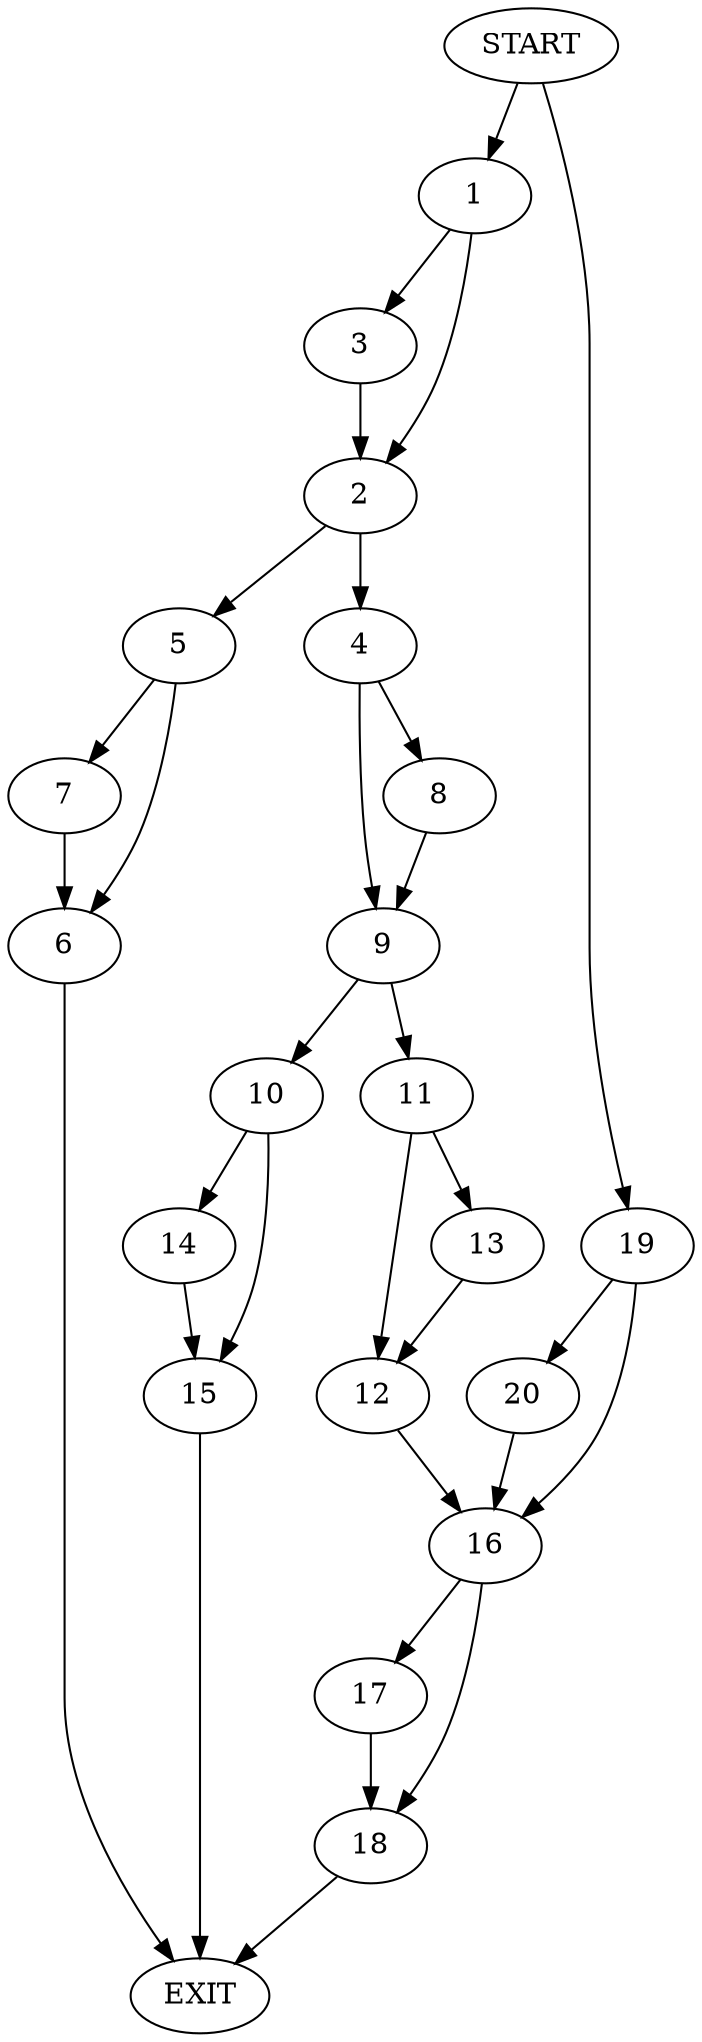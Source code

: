 digraph {
0 [label="START"]
21 [label="EXIT"]
0 -> 1
1 -> 2
1 -> 3
2 -> 4
2 -> 5
3 -> 2
5 -> 6
5 -> 7
4 -> 8
4 -> 9
7 -> 6
6 -> 21
8 -> 9
9 -> 10
9 -> 11
11 -> 12
11 -> 13
10 -> 14
10 -> 15
14 -> 15
15 -> 21
12 -> 16
13 -> 12
16 -> 17
16 -> 18
0 -> 19
19 -> 16
19 -> 20
20 -> 16
17 -> 18
18 -> 21
}
